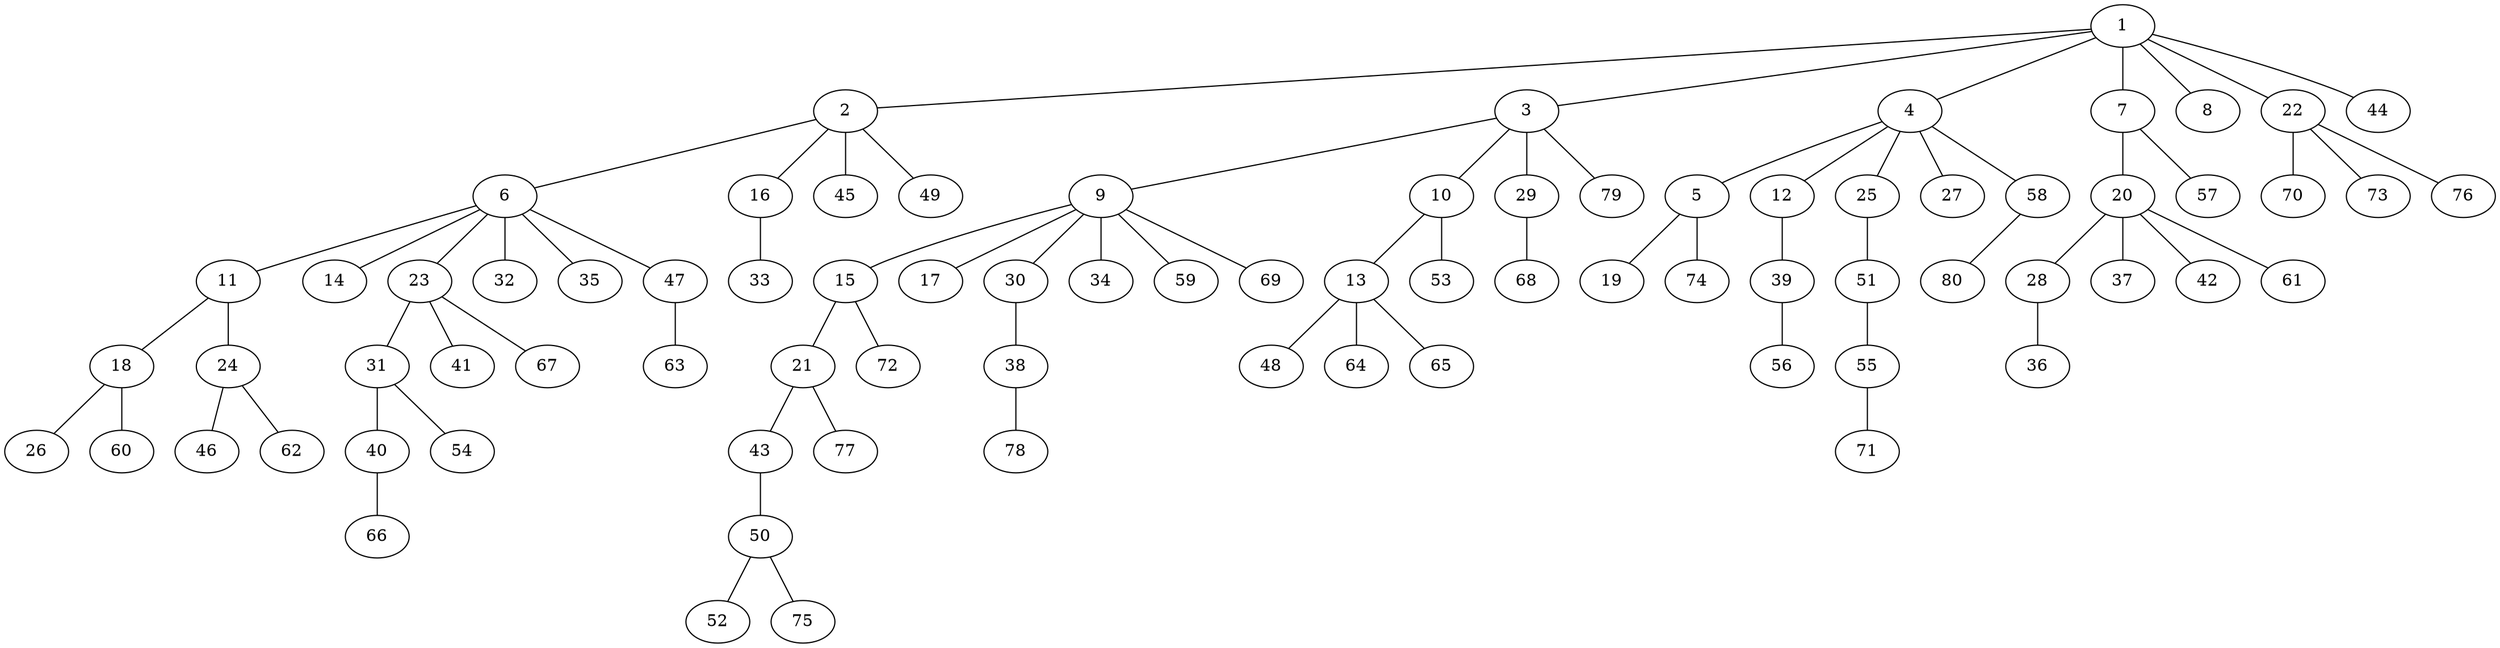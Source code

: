 graph graphname {1--2
1--3
1--4
1--7
1--8
1--22
1--44
2--6
2--16
2--45
2--49
3--9
3--10
3--29
3--79
4--5
4--12
4--25
4--27
4--58
5--19
5--74
6--11
6--14
6--23
6--32
6--35
6--47
7--20
7--57
9--15
9--17
9--30
9--34
9--59
9--69
10--13
10--53
11--18
11--24
12--39
13--48
13--64
13--65
15--21
15--72
16--33
18--26
18--60
20--28
20--37
20--42
20--61
21--43
21--77
22--70
22--73
22--76
23--31
23--41
23--67
24--46
24--62
25--51
28--36
29--68
30--38
31--40
31--54
38--78
39--56
40--66
43--50
47--63
50--52
50--75
51--55
55--71
58--80
}